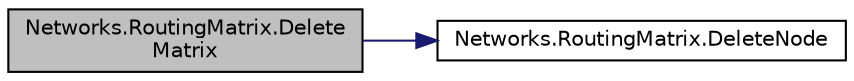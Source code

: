 digraph "Networks.RoutingMatrix.DeleteMatrix"
{
  edge [fontname="Helvetica",fontsize="10",labelfontname="Helvetica",labelfontsize="10"];
  node [fontname="Helvetica",fontsize="10",shape=record];
  rankdir="LR";
  Node1 [label="Networks.RoutingMatrix.Delete\lMatrix",height=0.2,width=0.4,color="black", fillcolor="grey75", style="filled", fontcolor="black"];
  Node1 -> Node2 [color="midnightblue",fontsize="10",style="solid",fontname="Helvetica"];
  Node2 [label="Networks.RoutingMatrix.DeleteNode",height=0.2,width=0.4,color="black", fillcolor="white", style="filled",URL="$class_networks_1_1_routing_matrix.html#aa0c89ec7be267ad6a7dff5d9e5ce3e9b",tooltip="Удаление системы и соотвествующих строк и столбцов "];
}
